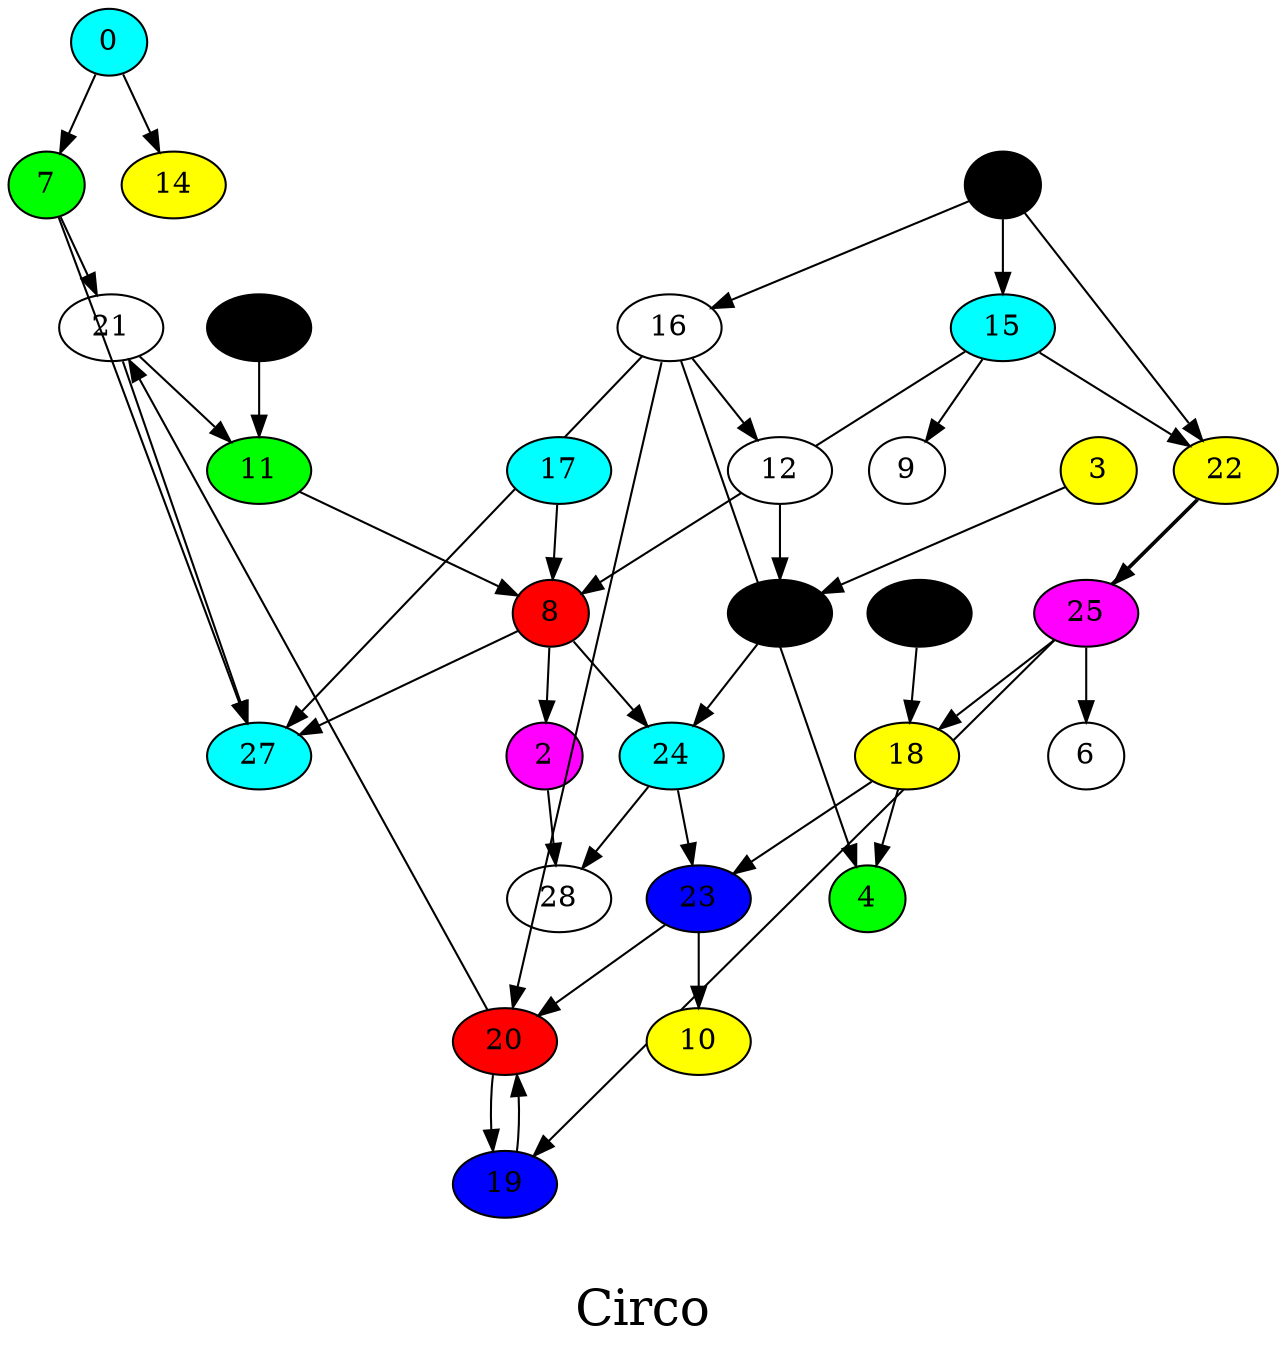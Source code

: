 /*****
Circo
*****/

digraph G {
  graph [splines=false overlap=false]
  node  [shape=ellipse, width=0.3, height=0.3]
  0 [style=filled, fillcolor="cyan"];
  7 [style=filled, fillcolor="green"];
  14 [style=filled, fillcolor="yellow"];
  2 [style=filled, fillcolor="magenta"];
  28 [style=filled, fillcolor="white"];
  3 [style=filled, fillcolor="yellow"];
  26 [style=filled, fillcolor="black"];
  5 [style=filled, fillcolor="black"];
  15 [style=filled, fillcolor="cyan"];
  16 [style=filled, fillcolor="white"];
  22 [style=filled, fillcolor="yellow"];
  21 [style=filled, fillcolor="white"];
  27 [style=filled, fillcolor="cyan"];
  8 [style=filled, fillcolor="red"];
  24 [style=filled, fillcolor="cyan"];
  11 [style=filled, fillcolor="green"];
  12 [style=filled, fillcolor="white"];
  13 [style=filled, fillcolor="black"];
  18 [style=filled, fillcolor="yellow"];
  9 [style=filled, fillcolor="white"];
  4 [style=filled, fillcolor="green"];
  20 [style=filled, fillcolor="red"];
  17 [style=filled, fillcolor="cyan"];
  23 [style=filled, fillcolor="blue"];
  19 [style=filled, fillcolor="blue"];
  25 [style=filled, fillcolor="magenta"];
  10 [style=filled, fillcolor="yellow"];
  6 [style=filled, fillcolor="white"];
  29 [style=filled, fillcolor="black"];
  0 -> 7;
  0 -> 14;
  7 -> 21;
  7 -> 27;
  2 -> 28;
  3 -> 26;
  26 -> 24;
  5 -> 15;
  5 -> 16;
  5 -> 22;
  15 -> 8;
  15 -> 9;
  15 -> 22;
  16 -> 4;
  16 -> 12;
  16 -> 20;
  16 -> 27;
  22 -> 19;
  22 -> 25;
  21 -> 11;
  21 -> 27;
  8 -> 2;
  8 -> 24;
  8 -> 27;
  24 -> 23;
  24 -> 28;
  11 -> 8;
  12 -> 26;
  13 -> 18;
  18 -> 4;
  18 -> 23;
  20 -> 19;
  20 -> 21;
  17 -> 8;
  23 -> 10;
  23 -> 20;
  19 -> 20;
  25 -> 6;
  25 -> 18;
  29 -> 11;
  label = "\nCirco\n";  fontsize=24;
}
